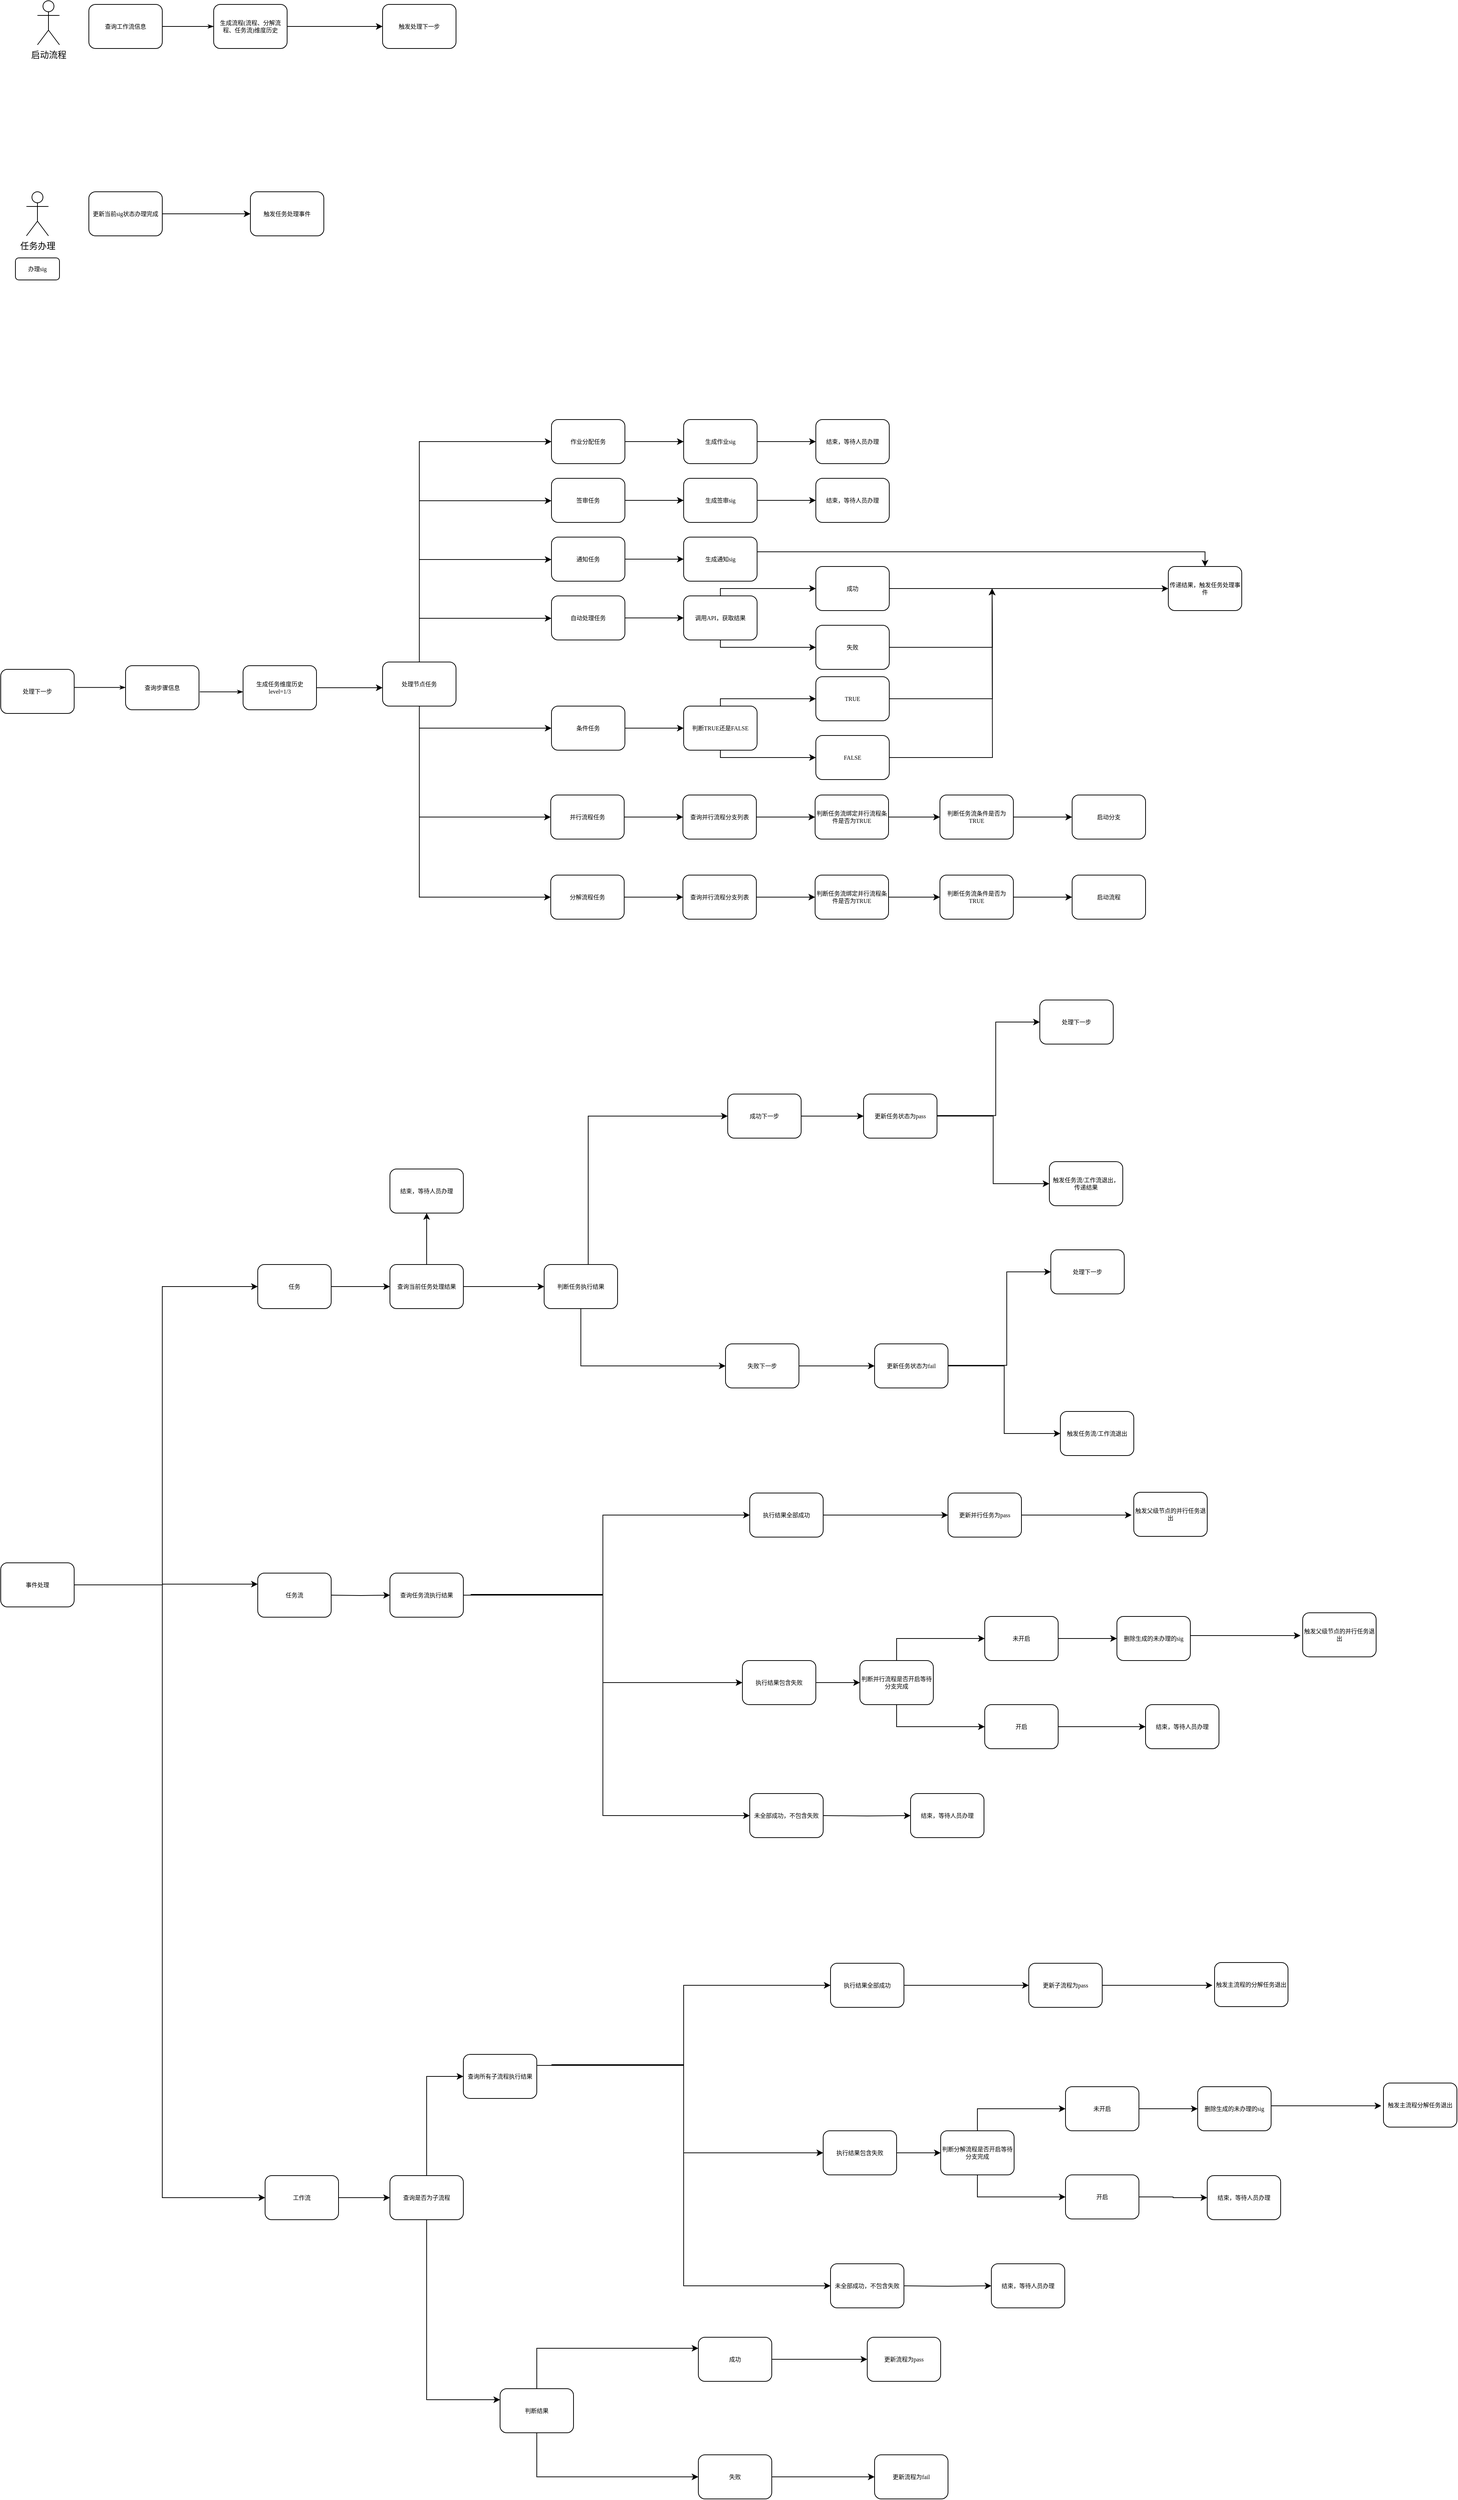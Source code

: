 <mxfile version="21.3.0" type="github">
  <diagram name="Page-1" id="74e2e168-ea6b-b213-b513-2b3c1d86103e">
    <mxGraphModel dx="2049" dy="1080" grid="1" gridSize="10" guides="1" tooltips="1" connect="1" arrows="1" fold="1" page="1" pageScale="1" pageWidth="1100" pageHeight="850" background="none" math="0" shadow="0">
      <root>
        <mxCell id="0" />
        <mxCell id="1" parent="0" />
        <mxCell id="Mo1ELPvoSkXUBXak0MwU-164" value="办理sig" style="rounded=1;whiteSpace=wrap;html=1;shadow=0;labelBackgroundColor=none;strokeWidth=1;fontFamily=Verdana;fontSize=8;align=center;" parent="1" vertex="1">
          <mxGeometry x="260" y="530" width="60" height="30" as="geometry" />
        </mxCell>
        <mxCell id="Mo1ELPvoSkXUBXak0MwU-165" value="任务办理" style="shape=umlActor;verticalLabelPosition=bottom;verticalAlign=top;html=1;outlineConnect=0;" parent="1" vertex="1">
          <mxGeometry x="275" y="440" width="30" height="60" as="geometry" />
        </mxCell>
        <mxCell id="Mo1ELPvoSkXUBXak0MwU-166" value="启动流程" style="shape=umlActor;verticalLabelPosition=bottom;verticalAlign=top;html=1;outlineConnect=0;" parent="1" vertex="1">
          <mxGeometry x="290" y="180" width="30" height="60" as="geometry" />
        </mxCell>
        <mxCell id="Cpj89J8UDJRiFhrv2RQw-424" style="edgeStyle=orthogonalEdgeStyle;rounded=0;orthogonalLoop=1;jettySize=auto;html=1;exitX=1;exitY=0.5;exitDx=0;exitDy=0;entryX=0;entryY=0.5;entryDx=0;entryDy=0;" edge="1" parent="1" source="Mo1ELPvoSkXUBXak0MwU-203" target="Cpj89J8UDJRiFhrv2RQw-423">
          <mxGeometry relative="1" as="geometry" />
        </mxCell>
        <mxCell id="Mo1ELPvoSkXUBXak0MwU-203" value="任务" style="rounded=1;whiteSpace=wrap;html=1;shadow=0;labelBackgroundColor=none;strokeWidth=1;fontFamily=Verdana;fontSize=8;align=center;" parent="1" vertex="1">
          <mxGeometry x="590" y="1900" width="100" height="60" as="geometry" />
        </mxCell>
        <mxCell id="Mo1ELPvoSkXUBXak0MwU-205" value="任务流" style="rounded=1;whiteSpace=wrap;html=1;shadow=0;labelBackgroundColor=none;strokeWidth=1;fontFamily=Verdana;fontSize=8;align=center;" parent="1" vertex="1">
          <mxGeometry x="590" y="2320" width="100" height="60" as="geometry" />
        </mxCell>
        <mxCell id="Mo1ELPvoSkXUBXak0MwU-212" value="查询工作流信息" style="rounded=1;whiteSpace=wrap;html=1;shadow=0;labelBackgroundColor=none;strokeWidth=1;fontFamily=Verdana;fontSize=8;align=center;" parent="1" vertex="1">
          <mxGeometry x="360" y="185" width="100" height="60" as="geometry" />
        </mxCell>
        <mxCell id="Cpj89J8UDJRiFhrv2RQw-533" style="edgeStyle=orthogonalEdgeStyle;rounded=0;orthogonalLoop=1;jettySize=auto;html=1;exitX=1;exitY=0.5;exitDx=0;exitDy=0;entryX=0;entryY=0.5;entryDx=0;entryDy=0;" edge="1" parent="1" source="Mo1ELPvoSkXUBXak0MwU-213" target="Cpj89J8UDJRiFhrv2RQw-532">
          <mxGeometry relative="1" as="geometry" />
        </mxCell>
        <mxCell id="Mo1ELPvoSkXUBXak0MwU-213" value="更新当前sig状态办理完成" style="rounded=1;whiteSpace=wrap;html=1;shadow=0;labelBackgroundColor=none;strokeWidth=1;fontFamily=Verdana;fontSize=8;align=center;" parent="1" vertex="1">
          <mxGeometry x="360" y="440" width="100" height="60" as="geometry" />
        </mxCell>
        <mxCell id="Mo1ELPvoSkXUBXak0MwU-214" style="edgeStyle=orthogonalEdgeStyle;rounded=1;html=1;labelBackgroundColor=none;startArrow=none;startFill=0;startSize=5;endArrow=classicThin;endFill=1;endSize=5;jettySize=auto;orthogonalLoop=1;strokeWidth=1;fontFamily=Verdana;fontSize=8" parent="1" source="Mo1ELPvoSkXUBXak0MwU-212" target="Mo1ELPvoSkXUBXak0MwU-215" edge="1">
          <mxGeometry relative="1" as="geometry" />
        </mxCell>
        <mxCell id="Cpj89J8UDJRiFhrv2RQw-18" style="edgeStyle=orthogonalEdgeStyle;rounded=0;orthogonalLoop=1;jettySize=auto;html=1;exitX=1;exitY=0.5;exitDx=0;exitDy=0;entryX=0;entryY=0.5;entryDx=0;entryDy=0;" edge="1" parent="1" source="Mo1ELPvoSkXUBXak0MwU-215" target="Cpj89J8UDJRiFhrv2RQw-17">
          <mxGeometry relative="1" as="geometry" />
        </mxCell>
        <mxCell id="Mo1ELPvoSkXUBXak0MwU-215" value="生成流程(流程、分解流程、任务流)维度历史&lt;br&gt;" style="rounded=1;whiteSpace=wrap;html=1;shadow=0;labelBackgroundColor=none;strokeWidth=1;fontFamily=Verdana;fontSize=8;align=center;" parent="1" vertex="1">
          <mxGeometry x="530" y="185" width="100" height="60" as="geometry" />
        </mxCell>
        <mxCell id="Cpj89J8UDJRiFhrv2RQw-17" value="触发处理下一步" style="rounded=1;whiteSpace=wrap;html=1;shadow=0;labelBackgroundColor=none;strokeWidth=1;fontFamily=Verdana;fontSize=8;align=center;" vertex="1" parent="1">
          <mxGeometry x="760" y="185" width="100" height="60" as="geometry" />
        </mxCell>
        <mxCell id="Cpj89J8UDJRiFhrv2RQw-252" style="edgeStyle=orthogonalEdgeStyle;rounded=1;html=1;labelBackgroundColor=none;startArrow=none;startFill=0;startSize=5;endArrow=classicThin;endFill=1;endSize=5;jettySize=auto;orthogonalLoop=1;strokeWidth=1;fontFamily=Verdana;fontSize=8" edge="1" parent="1">
          <mxGeometry relative="1" as="geometry">
            <mxPoint x="340" y="1114.66" as="sourcePoint" />
            <mxPoint x="410" y="1114.66" as="targetPoint" />
          </mxGeometry>
        </mxCell>
        <mxCell id="Cpj89J8UDJRiFhrv2RQw-253" value="查询步骤信息" style="rounded=1;whiteSpace=wrap;html=1;shadow=0;labelBackgroundColor=none;strokeWidth=1;fontFamily=Verdana;fontSize=8;align=center;" vertex="1" parent="1">
          <mxGeometry x="410" y="1085" width="100" height="60" as="geometry" />
        </mxCell>
        <mxCell id="Cpj89J8UDJRiFhrv2RQw-254" value="生成任务维度历史&lt;br&gt;level=1/3" style="rounded=1;whiteSpace=wrap;html=1;shadow=0;labelBackgroundColor=none;strokeWidth=1;fontFamily=Verdana;fontSize=8;align=center;" vertex="1" parent="1">
          <mxGeometry x="570" y="1085" width="100" height="60" as="geometry" />
        </mxCell>
        <mxCell id="Cpj89J8UDJRiFhrv2RQw-255" value="" style="edgeStyle=orthogonalEdgeStyle;rounded=0;orthogonalLoop=1;jettySize=auto;html=1;exitX=0.5;exitY=0;exitDx=0;exitDy=0;entryX=0;entryY=0.5;entryDx=0;entryDy=0;" edge="1" parent="1" source="Cpj89J8UDJRiFhrv2RQw-258" target="Cpj89J8UDJRiFhrv2RQw-270">
          <mxGeometry relative="1" as="geometry">
            <mxPoint x="990" y="920" as="targetPoint" />
            <Array as="points">
              <mxPoint x="810" y="780" />
            </Array>
          </mxGeometry>
        </mxCell>
        <mxCell id="Cpj89J8UDJRiFhrv2RQw-256" style="edgeStyle=orthogonalEdgeStyle;rounded=0;orthogonalLoop=1;jettySize=auto;html=1;exitX=0.5;exitY=1;exitDx=0;exitDy=0;entryX=0;entryY=0.5;entryDx=0;entryDy=0;" edge="1" parent="1" source="Cpj89J8UDJRiFhrv2RQw-258" target="Cpj89J8UDJRiFhrv2RQw-321">
          <mxGeometry relative="1" as="geometry" />
        </mxCell>
        <mxCell id="Cpj89J8UDJRiFhrv2RQw-257" style="edgeStyle=orthogonalEdgeStyle;rounded=0;orthogonalLoop=1;jettySize=auto;html=1;exitX=0.5;exitY=1;exitDx=0;exitDy=0;entryX=0;entryY=0.5;entryDx=0;entryDy=0;" edge="1" parent="1" source="Cpj89J8UDJRiFhrv2RQw-258" target="Cpj89J8UDJRiFhrv2RQw-272">
          <mxGeometry relative="1" as="geometry" />
        </mxCell>
        <mxCell id="Cpj89J8UDJRiFhrv2RQw-258" value="处理节点任务" style="rounded=1;whiteSpace=wrap;html=1;shadow=0;labelBackgroundColor=none;strokeWidth=1;fontFamily=Verdana;fontSize=8;align=center;" vertex="1" parent="1">
          <mxGeometry x="760" y="1080" width="100" height="60" as="geometry" />
        </mxCell>
        <mxCell id="Cpj89J8UDJRiFhrv2RQw-259" style="edgeStyle=orthogonalEdgeStyle;rounded=1;html=1;labelBackgroundColor=none;startArrow=none;startFill=0;startSize=5;endArrow=classicThin;endFill=1;endSize=5;jettySize=auto;orthogonalLoop=1;strokeWidth=1;fontFamily=Verdana;fontSize=8;exitX=1.011;exitY=0.593;exitDx=0;exitDy=0;exitPerimeter=0;" edge="1" parent="1" source="Cpj89J8UDJRiFhrv2RQw-253" target="Cpj89J8UDJRiFhrv2RQw-254">
          <mxGeometry relative="1" as="geometry">
            <mxPoint x="350.0" y="1124.66" as="sourcePoint" />
            <mxPoint x="420.0" y="1124.66" as="targetPoint" />
            <Array as="points">
              <mxPoint x="550" y="1120" />
              <mxPoint x="550" y="1120" />
            </Array>
          </mxGeometry>
        </mxCell>
        <mxCell id="Cpj89J8UDJRiFhrv2RQw-260" value="" style="edgeStyle=orthogonalEdgeStyle;rounded=0;orthogonalLoop=1;jettySize=auto;html=1;" edge="1" parent="1" source="Cpj89J8UDJRiFhrv2RQw-254" target="Cpj89J8UDJRiFhrv2RQw-258">
          <mxGeometry relative="1" as="geometry">
            <Array as="points">
              <mxPoint x="710" y="1115" />
              <mxPoint x="710" y="1115" />
            </Array>
          </mxGeometry>
        </mxCell>
        <mxCell id="Cpj89J8UDJRiFhrv2RQw-261" value="" style="edgeStyle=orthogonalEdgeStyle;rounded=0;orthogonalLoop=1;jettySize=auto;html=1;" edge="1" parent="1">
          <mxGeometry relative="1" as="geometry">
            <mxPoint x="810" y="939.5" as="sourcePoint" />
            <mxPoint x="990" y="940.5" as="targetPoint" />
            <Array as="points">
              <mxPoint x="810" y="940.5" />
              <mxPoint x="990" y="940.5" />
            </Array>
          </mxGeometry>
        </mxCell>
        <mxCell id="Cpj89J8UDJRiFhrv2RQw-262" value="" style="edgeStyle=orthogonalEdgeStyle;rounded=0;orthogonalLoop=1;jettySize=auto;html=1;entryX=0;entryY=0.5;entryDx=0;entryDy=0;" edge="1" parent="1" target="Cpj89J8UDJRiFhrv2RQw-274">
          <mxGeometry relative="1" as="geometry">
            <mxPoint x="810" y="1220" as="sourcePoint" />
            <mxPoint x="970" y="1220" as="targetPoint" />
            <Array as="points">
              <mxPoint x="810" y="1170" />
            </Array>
          </mxGeometry>
        </mxCell>
        <mxCell id="Cpj89J8UDJRiFhrv2RQw-263" value="" style="edgeStyle=orthogonalEdgeStyle;rounded=0;orthogonalLoop=1;jettySize=auto;html=1;" edge="1" parent="1" source="Cpj89J8UDJRiFhrv2RQw-264">
          <mxGeometry relative="1" as="geometry">
            <mxPoint x="1170" y="1020" as="targetPoint" />
          </mxGeometry>
        </mxCell>
        <mxCell id="Cpj89J8UDJRiFhrv2RQw-264" value="自动处理任务" style="rounded=1;whiteSpace=wrap;html=1;shadow=0;labelBackgroundColor=none;strokeWidth=1;fontFamily=Verdana;fontSize=8;align=center;" vertex="1" parent="1">
          <mxGeometry x="990" y="990" width="100" height="60" as="geometry" />
        </mxCell>
        <mxCell id="Cpj89J8UDJRiFhrv2RQw-265" value="" style="edgeStyle=orthogonalEdgeStyle;rounded=0;orthogonalLoop=1;jettySize=auto;html=1;" edge="1" parent="1" source="Cpj89J8UDJRiFhrv2RQw-266" target="Cpj89J8UDJRiFhrv2RQw-280">
          <mxGeometry relative="1" as="geometry" />
        </mxCell>
        <mxCell id="Cpj89J8UDJRiFhrv2RQw-266" value="通知任务" style="rounded=1;whiteSpace=wrap;html=1;shadow=0;labelBackgroundColor=none;strokeWidth=1;fontFamily=Verdana;fontSize=8;align=center;" vertex="1" parent="1">
          <mxGeometry x="990" y="910" width="100" height="60" as="geometry" />
        </mxCell>
        <mxCell id="Cpj89J8UDJRiFhrv2RQw-267" value="" style="edgeStyle=orthogonalEdgeStyle;rounded=0;orthogonalLoop=1;jettySize=auto;html=1;" edge="1" parent="1" source="Cpj89J8UDJRiFhrv2RQw-268" target="Cpj89J8UDJRiFhrv2RQw-278">
          <mxGeometry relative="1" as="geometry" />
        </mxCell>
        <mxCell id="Cpj89J8UDJRiFhrv2RQw-268" value="签审任务" style="rounded=1;whiteSpace=wrap;html=1;shadow=0;labelBackgroundColor=none;strokeWidth=1;fontFamily=Verdana;fontSize=8;align=center;" vertex="1" parent="1">
          <mxGeometry x="990" y="830" width="100" height="60" as="geometry" />
        </mxCell>
        <mxCell id="Cpj89J8UDJRiFhrv2RQw-269" value="" style="edgeStyle=orthogonalEdgeStyle;rounded=0;orthogonalLoop=1;jettySize=auto;html=1;" edge="1" parent="1" source="Cpj89J8UDJRiFhrv2RQw-270" target="Cpj89J8UDJRiFhrv2RQw-276">
          <mxGeometry relative="1" as="geometry" />
        </mxCell>
        <mxCell id="Cpj89J8UDJRiFhrv2RQw-270" value="作业分配任务" style="rounded=1;whiteSpace=wrap;html=1;shadow=0;labelBackgroundColor=none;strokeWidth=1;fontFamily=Verdana;fontSize=8;align=center;" vertex="1" parent="1">
          <mxGeometry x="990" y="750" width="100" height="60" as="geometry" />
        </mxCell>
        <mxCell id="Cpj89J8UDJRiFhrv2RQw-271" value="" style="edgeStyle=orthogonalEdgeStyle;rounded=0;orthogonalLoop=1;jettySize=auto;html=1;" edge="1" parent="1" source="Cpj89J8UDJRiFhrv2RQw-272" target="Cpj89J8UDJRiFhrv2RQw-284">
          <mxGeometry relative="1" as="geometry" />
        </mxCell>
        <mxCell id="Cpj89J8UDJRiFhrv2RQw-272" value="并行流程任务" style="rounded=1;whiteSpace=wrap;html=1;shadow=0;labelBackgroundColor=none;strokeWidth=1;fontFamily=Verdana;fontSize=8;align=center;" vertex="1" parent="1">
          <mxGeometry x="989" y="1261" width="100" height="60" as="geometry" />
        </mxCell>
        <mxCell id="Cpj89J8UDJRiFhrv2RQw-273" value="" style="edgeStyle=orthogonalEdgeStyle;rounded=0;orthogonalLoop=1;jettySize=auto;html=1;" edge="1" parent="1" source="Cpj89J8UDJRiFhrv2RQw-274" target="Cpj89J8UDJRiFhrv2RQw-282">
          <mxGeometry relative="1" as="geometry" />
        </mxCell>
        <mxCell id="Cpj89J8UDJRiFhrv2RQw-274" value="条件任务" style="rounded=1;whiteSpace=wrap;html=1;shadow=0;labelBackgroundColor=none;strokeWidth=1;fontFamily=Verdana;fontSize=8;align=center;" vertex="1" parent="1">
          <mxGeometry x="990" y="1140" width="100" height="60" as="geometry" />
        </mxCell>
        <mxCell id="Cpj89J8UDJRiFhrv2RQw-275" value="" style="edgeStyle=orthogonalEdgeStyle;rounded=0;orthogonalLoop=1;jettySize=auto;html=1;" edge="1" parent="1" source="Cpj89J8UDJRiFhrv2RQw-276" target="Cpj89J8UDJRiFhrv2RQw-291">
          <mxGeometry relative="1" as="geometry" />
        </mxCell>
        <mxCell id="Cpj89J8UDJRiFhrv2RQw-276" value="生成作业sig" style="rounded=1;whiteSpace=wrap;html=1;shadow=0;labelBackgroundColor=none;strokeWidth=1;fontFamily=Verdana;fontSize=8;align=center;" vertex="1" parent="1">
          <mxGeometry x="1170" y="750" width="100" height="60" as="geometry" />
        </mxCell>
        <mxCell id="Cpj89J8UDJRiFhrv2RQw-277" value="" style="edgeStyle=orthogonalEdgeStyle;rounded=0;orthogonalLoop=1;jettySize=auto;html=1;" edge="1" parent="1" source="Cpj89J8UDJRiFhrv2RQw-278" target="Cpj89J8UDJRiFhrv2RQw-292">
          <mxGeometry relative="1" as="geometry" />
        </mxCell>
        <mxCell id="Cpj89J8UDJRiFhrv2RQw-278" value="生成签审sig" style="rounded=1;whiteSpace=wrap;html=1;shadow=0;labelBackgroundColor=none;strokeWidth=1;fontFamily=Verdana;fontSize=8;align=center;" vertex="1" parent="1">
          <mxGeometry x="1170" y="830" width="100" height="60" as="geometry" />
        </mxCell>
        <mxCell id="Cpj89J8UDJRiFhrv2RQw-536" style="edgeStyle=orthogonalEdgeStyle;rounded=0;orthogonalLoop=1;jettySize=auto;html=1;exitX=1;exitY=0.5;exitDx=0;exitDy=0;entryX=0.5;entryY=0;entryDx=0;entryDy=0;" edge="1" parent="1" source="Cpj89J8UDJRiFhrv2RQw-280" target="Cpj89J8UDJRiFhrv2RQw-535">
          <mxGeometry relative="1" as="geometry">
            <mxPoint x="1730" y="880" as="targetPoint" />
            <Array as="points">
              <mxPoint x="1270" y="930" />
              <mxPoint x="1880" y="930" />
            </Array>
          </mxGeometry>
        </mxCell>
        <mxCell id="Cpj89J8UDJRiFhrv2RQw-280" value="生成通知sig" style="rounded=1;whiteSpace=wrap;html=1;shadow=0;labelBackgroundColor=none;strokeWidth=1;fontFamily=Verdana;fontSize=8;align=center;" vertex="1" parent="1">
          <mxGeometry x="1170" y="910" width="100" height="60" as="geometry" />
        </mxCell>
        <mxCell id="Cpj89J8UDJRiFhrv2RQw-281" value="" style="edgeStyle=orthogonalEdgeStyle;rounded=0;orthogonalLoop=1;jettySize=auto;html=1;" edge="1" parent="1" source="Cpj89J8UDJRiFhrv2RQw-282" target="Cpj89J8UDJRiFhrv2RQw-298">
          <mxGeometry relative="1" as="geometry">
            <Array as="points">
              <mxPoint x="1220" y="1130" />
            </Array>
          </mxGeometry>
        </mxCell>
        <mxCell id="Cpj89J8UDJRiFhrv2RQw-282" value="判断TRUE还是FALSE" style="rounded=1;whiteSpace=wrap;html=1;shadow=0;labelBackgroundColor=none;strokeWidth=1;fontFamily=Verdana;fontSize=8;align=center;" vertex="1" parent="1">
          <mxGeometry x="1170" y="1140" width="100" height="60" as="geometry" />
        </mxCell>
        <mxCell id="Cpj89J8UDJRiFhrv2RQw-283" value="" style="edgeStyle=orthogonalEdgeStyle;rounded=0;orthogonalLoop=1;jettySize=auto;html=1;" edge="1" parent="1" source="Cpj89J8UDJRiFhrv2RQw-284" target="Cpj89J8UDJRiFhrv2RQw-287">
          <mxGeometry relative="1" as="geometry" />
        </mxCell>
        <mxCell id="Cpj89J8UDJRiFhrv2RQw-284" value="查询并行流程分支列表" style="rounded=1;whiteSpace=wrap;html=1;shadow=0;labelBackgroundColor=none;strokeWidth=1;fontFamily=Verdana;fontSize=8;align=center;" vertex="1" parent="1">
          <mxGeometry x="1169" y="1261" width="100" height="60" as="geometry" />
        </mxCell>
        <mxCell id="Cpj89J8UDJRiFhrv2RQw-285" value="" style="edgeStyle=orthogonalEdgeStyle;rounded=0;orthogonalLoop=1;jettySize=auto;html=1;" edge="1" parent="1">
          <mxGeometry relative="1" as="geometry">
            <mxPoint x="810" y="859.5" as="sourcePoint" />
            <mxPoint x="990" y="860.5" as="targetPoint" />
            <Array as="points">
              <mxPoint x="810" y="860.5" />
            </Array>
          </mxGeometry>
        </mxCell>
        <mxCell id="Cpj89J8UDJRiFhrv2RQw-286" value="" style="edgeStyle=orthogonalEdgeStyle;rounded=0;orthogonalLoop=1;jettySize=auto;html=1;" edge="1" parent="1" source="Cpj89J8UDJRiFhrv2RQw-287" target="Cpj89J8UDJRiFhrv2RQw-289">
          <mxGeometry relative="1" as="geometry" />
        </mxCell>
        <mxCell id="Cpj89J8UDJRiFhrv2RQw-287" value="判断任务流绑定并行流程条件是否为TRUE" style="rounded=1;whiteSpace=wrap;html=1;shadow=0;labelBackgroundColor=none;strokeWidth=1;fontFamily=Verdana;fontSize=8;align=center;" vertex="1" parent="1">
          <mxGeometry x="1349" y="1261" width="100" height="60" as="geometry" />
        </mxCell>
        <mxCell id="Cpj89J8UDJRiFhrv2RQw-288" value="" style="edgeStyle=orthogonalEdgeStyle;rounded=0;orthogonalLoop=1;jettySize=auto;html=1;" edge="1" parent="1" source="Cpj89J8UDJRiFhrv2RQw-289" target="Cpj89J8UDJRiFhrv2RQw-290">
          <mxGeometry relative="1" as="geometry" />
        </mxCell>
        <mxCell id="Cpj89J8UDJRiFhrv2RQw-289" value="判断任务流条件是否为TRUE" style="rounded=1;whiteSpace=wrap;html=1;shadow=0;labelBackgroundColor=none;strokeWidth=1;fontFamily=Verdana;fontSize=8;align=center;" vertex="1" parent="1">
          <mxGeometry x="1519" y="1261" width="100" height="60" as="geometry" />
        </mxCell>
        <mxCell id="Cpj89J8UDJRiFhrv2RQw-290" value="启动分支" style="rounded=1;whiteSpace=wrap;html=1;shadow=0;labelBackgroundColor=none;strokeWidth=1;fontFamily=Verdana;fontSize=8;align=center;" vertex="1" parent="1">
          <mxGeometry x="1699" y="1261" width="100" height="60" as="geometry" />
        </mxCell>
        <mxCell id="Cpj89J8UDJRiFhrv2RQw-291" value="结束，等待人员办理" style="rounded=1;whiteSpace=wrap;html=1;shadow=0;labelBackgroundColor=none;strokeWidth=1;fontFamily=Verdana;fontSize=8;align=center;" vertex="1" parent="1">
          <mxGeometry x="1350" y="750" width="100" height="60" as="geometry" />
        </mxCell>
        <mxCell id="Cpj89J8UDJRiFhrv2RQw-292" value="结束，等待人员办理" style="rounded=1;whiteSpace=wrap;html=1;shadow=0;labelBackgroundColor=none;strokeWidth=1;fontFamily=Verdana;fontSize=8;align=center;" vertex="1" parent="1">
          <mxGeometry x="1350" y="830" width="100" height="60" as="geometry" />
        </mxCell>
        <mxCell id="Cpj89J8UDJRiFhrv2RQw-295" value="调用API，获取结果" style="rounded=1;whiteSpace=wrap;html=1;shadow=0;labelBackgroundColor=none;strokeWidth=1;fontFamily=Verdana;fontSize=8;align=center;" vertex="1" parent="1">
          <mxGeometry x="1170" y="990" width="100" height="60" as="geometry" />
        </mxCell>
        <mxCell id="Cpj89J8UDJRiFhrv2RQw-296" value="" style="edgeStyle=orthogonalEdgeStyle;rounded=0;orthogonalLoop=1;jettySize=auto;html=1;exitX=0.5;exitY=1;exitDx=0;exitDy=0;entryX=0;entryY=0.5;entryDx=0;entryDy=0;" edge="1" parent="1" source="Cpj89J8UDJRiFhrv2RQw-282" target="Cpj89J8UDJRiFhrv2RQw-307">
          <mxGeometry relative="1" as="geometry">
            <Array as="points">
              <mxPoint x="1220" y="1210" />
              <mxPoint x="1350" y="1210" />
            </Array>
          </mxGeometry>
        </mxCell>
        <mxCell id="Cpj89J8UDJRiFhrv2RQw-544" style="edgeStyle=orthogonalEdgeStyle;rounded=0;orthogonalLoop=1;jettySize=auto;html=1;exitX=1;exitY=0.5;exitDx=0;exitDy=0;" edge="1" parent="1" source="Cpj89J8UDJRiFhrv2RQw-298">
          <mxGeometry relative="1" as="geometry">
            <mxPoint x="1590" y="980" as="targetPoint" />
          </mxGeometry>
        </mxCell>
        <mxCell id="Cpj89J8UDJRiFhrv2RQw-298" value="TRUE" style="rounded=1;whiteSpace=wrap;html=1;shadow=0;labelBackgroundColor=none;strokeWidth=1;fontFamily=Verdana;fontSize=8;align=center;" vertex="1" parent="1">
          <mxGeometry x="1350" y="1100" width="100" height="60" as="geometry" />
        </mxCell>
        <mxCell id="Cpj89J8UDJRiFhrv2RQw-305" value="" style="edgeStyle=orthogonalEdgeStyle;rounded=0;orthogonalLoop=1;jettySize=auto;html=1;" edge="1" parent="1">
          <mxGeometry relative="1" as="geometry">
            <mxPoint x="810" y="1019.5" as="sourcePoint" />
            <mxPoint x="990" y="1020.5" as="targetPoint" />
            <Array as="points">
              <mxPoint x="810" y="1020.5" />
              <mxPoint x="990" y="1020.5" />
            </Array>
          </mxGeometry>
        </mxCell>
        <mxCell id="Cpj89J8UDJRiFhrv2RQw-545" style="edgeStyle=orthogonalEdgeStyle;rounded=0;orthogonalLoop=1;jettySize=auto;html=1;exitX=1;exitY=0.5;exitDx=0;exitDy=0;" edge="1" parent="1" source="Cpj89J8UDJRiFhrv2RQw-307">
          <mxGeometry relative="1" as="geometry">
            <mxPoint x="1590" y="980" as="targetPoint" />
          </mxGeometry>
        </mxCell>
        <mxCell id="Cpj89J8UDJRiFhrv2RQw-307" value="FALSE" style="rounded=1;whiteSpace=wrap;html=1;shadow=0;labelBackgroundColor=none;strokeWidth=1;fontFamily=Verdana;fontSize=8;align=center;" vertex="1" parent="1">
          <mxGeometry x="1350" y="1180" width="100" height="60" as="geometry" />
        </mxCell>
        <mxCell id="Cpj89J8UDJRiFhrv2RQw-319" value="处理下一步" style="rounded=1;whiteSpace=wrap;html=1;shadow=0;labelBackgroundColor=none;strokeWidth=1;fontFamily=Verdana;fontSize=8;align=center;" vertex="1" parent="1">
          <mxGeometry x="240" y="1090" width="100" height="60" as="geometry" />
        </mxCell>
        <mxCell id="Cpj89J8UDJRiFhrv2RQw-320" value="" style="edgeStyle=orthogonalEdgeStyle;rounded=0;orthogonalLoop=1;jettySize=auto;html=1;" edge="1" parent="1" source="Cpj89J8UDJRiFhrv2RQw-321" target="Cpj89J8UDJRiFhrv2RQw-323">
          <mxGeometry relative="1" as="geometry" />
        </mxCell>
        <mxCell id="Cpj89J8UDJRiFhrv2RQw-321" value="分解流程任务" style="rounded=1;whiteSpace=wrap;html=1;shadow=0;labelBackgroundColor=none;strokeWidth=1;fontFamily=Verdana;fontSize=8;align=center;" vertex="1" parent="1">
          <mxGeometry x="989" y="1370" width="100" height="60" as="geometry" />
        </mxCell>
        <mxCell id="Cpj89J8UDJRiFhrv2RQw-322" value="" style="edgeStyle=orthogonalEdgeStyle;rounded=0;orthogonalLoop=1;jettySize=auto;html=1;" edge="1" parent="1" source="Cpj89J8UDJRiFhrv2RQw-323" target="Cpj89J8UDJRiFhrv2RQw-325">
          <mxGeometry relative="1" as="geometry" />
        </mxCell>
        <mxCell id="Cpj89J8UDJRiFhrv2RQw-323" value="查询并行流程分支列表" style="rounded=1;whiteSpace=wrap;html=1;shadow=0;labelBackgroundColor=none;strokeWidth=1;fontFamily=Verdana;fontSize=8;align=center;" vertex="1" parent="1">
          <mxGeometry x="1169" y="1370" width="100" height="60" as="geometry" />
        </mxCell>
        <mxCell id="Cpj89J8UDJRiFhrv2RQw-324" value="" style="edgeStyle=orthogonalEdgeStyle;rounded=0;orthogonalLoop=1;jettySize=auto;html=1;" edge="1" parent="1" source="Cpj89J8UDJRiFhrv2RQw-325" target="Cpj89J8UDJRiFhrv2RQw-327">
          <mxGeometry relative="1" as="geometry" />
        </mxCell>
        <mxCell id="Cpj89J8UDJRiFhrv2RQw-325" value="判断任务流绑定并行流程条件是否为TRUE" style="rounded=1;whiteSpace=wrap;html=1;shadow=0;labelBackgroundColor=none;strokeWidth=1;fontFamily=Verdana;fontSize=8;align=center;" vertex="1" parent="1">
          <mxGeometry x="1349" y="1370" width="100" height="60" as="geometry" />
        </mxCell>
        <mxCell id="Cpj89J8UDJRiFhrv2RQw-326" value="" style="edgeStyle=orthogonalEdgeStyle;rounded=0;orthogonalLoop=1;jettySize=auto;html=1;" edge="1" parent="1" source="Cpj89J8UDJRiFhrv2RQw-327" target="Cpj89J8UDJRiFhrv2RQw-328">
          <mxGeometry relative="1" as="geometry" />
        </mxCell>
        <mxCell id="Cpj89J8UDJRiFhrv2RQw-327" value="判断任务流条件是否为TRUE" style="rounded=1;whiteSpace=wrap;html=1;shadow=0;labelBackgroundColor=none;strokeWidth=1;fontFamily=Verdana;fontSize=8;align=center;" vertex="1" parent="1">
          <mxGeometry x="1519" y="1370" width="100" height="60" as="geometry" />
        </mxCell>
        <mxCell id="Cpj89J8UDJRiFhrv2RQw-328" value="启动流程" style="rounded=1;whiteSpace=wrap;html=1;shadow=0;labelBackgroundColor=none;strokeWidth=1;fontFamily=Verdana;fontSize=8;align=center;" vertex="1" parent="1">
          <mxGeometry x="1699" y="1370" width="100" height="60" as="geometry" />
        </mxCell>
        <mxCell id="Cpj89J8UDJRiFhrv2RQw-333" style="edgeStyle=orthogonalEdgeStyle;rounded=0;orthogonalLoop=1;jettySize=auto;html=1;exitX=1;exitY=0.5;exitDx=0;exitDy=0;entryX=0;entryY=0.5;entryDx=0;entryDy=0;" edge="1" parent="1" source="Cpj89J8UDJRiFhrv2RQw-329" target="Mo1ELPvoSkXUBXak0MwU-203">
          <mxGeometry relative="1" as="geometry">
            <Array as="points">
              <mxPoint x="460" y="2336" />
              <mxPoint x="460" y="1930" />
            </Array>
          </mxGeometry>
        </mxCell>
        <mxCell id="Cpj89J8UDJRiFhrv2RQw-334" style="edgeStyle=orthogonalEdgeStyle;rounded=0;orthogonalLoop=1;jettySize=auto;html=1;exitX=1;exitY=0.5;exitDx=0;exitDy=0;entryX=0;entryY=0.25;entryDx=0;entryDy=0;" edge="1" parent="1" source="Cpj89J8UDJRiFhrv2RQw-329" target="Mo1ELPvoSkXUBXak0MwU-205">
          <mxGeometry relative="1" as="geometry">
            <Array as="points">
              <mxPoint x="460" y="2335" />
            </Array>
          </mxGeometry>
        </mxCell>
        <mxCell id="Cpj89J8UDJRiFhrv2RQw-368" style="edgeStyle=orthogonalEdgeStyle;rounded=0;orthogonalLoop=1;jettySize=auto;html=1;exitX=1;exitY=0.5;exitDx=0;exitDy=0;entryX=0;entryY=0.5;entryDx=0;entryDy=0;" edge="1" parent="1" source="Cpj89J8UDJRiFhrv2RQw-329" target="Cpj89J8UDJRiFhrv2RQw-351">
          <mxGeometry relative="1" as="geometry">
            <Array as="points">
              <mxPoint x="460" y="2336" />
              <mxPoint x="460" y="3170" />
            </Array>
          </mxGeometry>
        </mxCell>
        <mxCell id="Cpj89J8UDJRiFhrv2RQw-329" value="事件处理" style="rounded=1;whiteSpace=wrap;html=1;shadow=0;labelBackgroundColor=none;strokeWidth=1;fontFamily=Verdana;fontSize=8;align=center;" vertex="1" parent="1">
          <mxGeometry x="240" y="2306" width="100" height="60" as="geometry" />
        </mxCell>
        <mxCell id="Cpj89J8UDJRiFhrv2RQw-335" style="edgeStyle=orthogonalEdgeStyle;rounded=0;orthogonalLoop=1;jettySize=auto;html=1;exitX=1;exitY=0.5;exitDx=0;exitDy=0;entryX=0;entryY=0.5;entryDx=0;entryDy=0;" edge="1" parent="1" source="Cpj89J8UDJRiFhrv2RQw-336" target="Cpj89J8UDJRiFhrv2RQw-350">
          <mxGeometry relative="1" as="geometry" />
        </mxCell>
        <mxCell id="Cpj89J8UDJRiFhrv2RQw-336" value="执行结果全部成功" style="rounded=1;whiteSpace=wrap;html=1;shadow=0;labelBackgroundColor=none;strokeWidth=1;fontFamily=Verdana;fontSize=8;align=center;" vertex="1" parent="1">
          <mxGeometry x="1260" y="2211" width="100" height="60" as="geometry" />
        </mxCell>
        <mxCell id="Cpj89J8UDJRiFhrv2RQw-337" value="" style="edgeStyle=orthogonalEdgeStyle;rounded=0;orthogonalLoop=1;jettySize=auto;html=1;" edge="1" parent="1" source="Cpj89J8UDJRiFhrv2RQw-338" target="Cpj89J8UDJRiFhrv2RQw-341">
          <mxGeometry relative="1" as="geometry" />
        </mxCell>
        <mxCell id="Cpj89J8UDJRiFhrv2RQw-338" value="执行结果包含失败" style="rounded=1;whiteSpace=wrap;html=1;shadow=0;labelBackgroundColor=none;strokeWidth=1;fontFamily=Verdana;fontSize=8;align=center;" vertex="1" parent="1">
          <mxGeometry x="1250" y="2439" width="100" height="60" as="geometry" />
        </mxCell>
        <mxCell id="Cpj89J8UDJRiFhrv2RQw-339" value="" style="edgeStyle=orthogonalEdgeStyle;rounded=0;orthogonalLoop=1;jettySize=auto;html=1;" edge="1" parent="1" source="Cpj89J8UDJRiFhrv2RQw-341" target="Cpj89J8UDJRiFhrv2RQw-345">
          <mxGeometry relative="1" as="geometry">
            <Array as="points">
              <mxPoint x="1460" y="2529" />
            </Array>
          </mxGeometry>
        </mxCell>
        <mxCell id="Cpj89J8UDJRiFhrv2RQw-340" value="" style="edgeStyle=orthogonalEdgeStyle;rounded=0;orthogonalLoop=1;jettySize=auto;html=1;entryX=0;entryY=0.5;entryDx=0;entryDy=0;" edge="1" parent="1" source="Cpj89J8UDJRiFhrv2RQw-341" target="Cpj89J8UDJRiFhrv2RQw-343">
          <mxGeometry relative="1" as="geometry">
            <mxPoint x="1550" y="2409" as="targetPoint" />
            <Array as="points">
              <mxPoint x="1460" y="2409" />
              <mxPoint x="1580" y="2409" />
            </Array>
          </mxGeometry>
        </mxCell>
        <mxCell id="Cpj89J8UDJRiFhrv2RQw-341" value="判断并行流程是否开启等待分支完成" style="rounded=1;whiteSpace=wrap;html=1;shadow=0;labelBackgroundColor=none;strokeWidth=1;fontFamily=Verdana;fontSize=8;align=center;direction=west;" vertex="1" parent="1">
          <mxGeometry x="1410" y="2439" width="100" height="60" as="geometry" />
        </mxCell>
        <mxCell id="Cpj89J8UDJRiFhrv2RQw-342" value="" style="edgeStyle=orthogonalEdgeStyle;rounded=0;orthogonalLoop=1;jettySize=auto;html=1;" edge="1" parent="1" source="Cpj89J8UDJRiFhrv2RQw-343" target="Cpj89J8UDJRiFhrv2RQw-349">
          <mxGeometry relative="1" as="geometry" />
        </mxCell>
        <mxCell id="Cpj89J8UDJRiFhrv2RQw-343" value="未开启" style="rounded=1;whiteSpace=wrap;html=1;shadow=0;labelBackgroundColor=none;strokeWidth=1;fontFamily=Verdana;fontSize=8;align=center;" vertex="1" parent="1">
          <mxGeometry x="1580" y="2379" width="100" height="60" as="geometry" />
        </mxCell>
        <mxCell id="Cpj89J8UDJRiFhrv2RQw-436" style="edgeStyle=orthogonalEdgeStyle;rounded=0;orthogonalLoop=1;jettySize=auto;html=1;exitX=1;exitY=0.5;exitDx=0;exitDy=0;entryX=0;entryY=0.5;entryDx=0;entryDy=0;" edge="1" parent="1" source="Cpj89J8UDJRiFhrv2RQw-345" target="Cpj89J8UDJRiFhrv2RQw-346">
          <mxGeometry relative="1" as="geometry" />
        </mxCell>
        <mxCell id="Cpj89J8UDJRiFhrv2RQw-345" value="开启" style="rounded=1;whiteSpace=wrap;html=1;shadow=0;labelBackgroundColor=none;strokeWidth=1;fontFamily=Verdana;fontSize=8;align=center;" vertex="1" parent="1">
          <mxGeometry x="1580" y="2499" width="100" height="60" as="geometry" />
        </mxCell>
        <mxCell id="Cpj89J8UDJRiFhrv2RQw-346" value="结束，等待人员办理" style="rounded=1;whiteSpace=wrap;html=1;shadow=0;labelBackgroundColor=none;strokeWidth=1;fontFamily=Verdana;fontSize=8;align=center;" vertex="1" parent="1">
          <mxGeometry x="1799" y="2499" width="100" height="60" as="geometry" />
        </mxCell>
        <mxCell id="Cpj89J8UDJRiFhrv2RQw-347" value="" style="edgeStyle=orthogonalEdgeStyle;rounded=0;orthogonalLoop=1;jettySize=auto;html=1;entryX=0;entryY=0.5;entryDx=0;entryDy=0;" edge="1" parent="1" target="Cpj89J8UDJRiFhrv2RQw-336">
          <mxGeometry relative="1" as="geometry">
            <mxPoint x="990" y="2350" as="sourcePoint" />
            <mxPoint x="1060" y="2349" as="targetPoint" />
            <Array as="points">
              <mxPoint x="1060" y="2350" />
              <mxPoint x="1060" y="2241" />
            </Array>
          </mxGeometry>
        </mxCell>
        <mxCell id="Cpj89J8UDJRiFhrv2RQw-348" style="edgeStyle=orthogonalEdgeStyle;rounded=0;orthogonalLoop=1;jettySize=auto;html=1;entryX=0;entryY=0.5;entryDx=0;entryDy=0;" edge="1" parent="1" target="Cpj89J8UDJRiFhrv2RQw-338">
          <mxGeometry relative="1" as="geometry">
            <mxPoint x="880" y="2349" as="sourcePoint" />
            <Array as="points">
              <mxPoint x="1060" y="2349" />
              <mxPoint x="1060" y="2469" />
            </Array>
          </mxGeometry>
        </mxCell>
        <mxCell id="Cpj89J8UDJRiFhrv2RQw-349" value="删除生成的未办理的sig" style="rounded=1;whiteSpace=wrap;html=1;shadow=0;labelBackgroundColor=none;strokeWidth=1;fontFamily=Verdana;fontSize=8;align=center;" vertex="1" parent="1">
          <mxGeometry x="1760" y="2379" width="100" height="60" as="geometry" />
        </mxCell>
        <mxCell id="Cpj89J8UDJRiFhrv2RQw-397" style="edgeStyle=orthogonalEdgeStyle;rounded=0;orthogonalLoop=1;jettySize=auto;html=1;exitX=1;exitY=0.5;exitDx=0;exitDy=0;" edge="1" parent="1" source="Cpj89J8UDJRiFhrv2RQw-350">
          <mxGeometry relative="1" as="geometry">
            <mxPoint x="1780" y="2241" as="targetPoint" />
          </mxGeometry>
        </mxCell>
        <mxCell id="Cpj89J8UDJRiFhrv2RQw-350" value="更新并行任务为pass" style="rounded=1;whiteSpace=wrap;html=1;shadow=0;labelBackgroundColor=none;strokeWidth=1;fontFamily=Verdana;fontSize=8;align=center;" vertex="1" parent="1">
          <mxGeometry x="1530" y="2211" width="100" height="60" as="geometry" />
        </mxCell>
        <mxCell id="Cpj89J8UDJRiFhrv2RQw-440" style="edgeStyle=orthogonalEdgeStyle;rounded=0;orthogonalLoop=1;jettySize=auto;html=1;exitX=1;exitY=0.5;exitDx=0;exitDy=0;" edge="1" parent="1" source="Cpj89J8UDJRiFhrv2RQw-351" target="Cpj89J8UDJRiFhrv2RQw-439">
          <mxGeometry relative="1" as="geometry" />
        </mxCell>
        <mxCell id="Cpj89J8UDJRiFhrv2RQw-351" value="工作流" style="rounded=1;whiteSpace=wrap;html=1;shadow=0;labelBackgroundColor=none;strokeWidth=1;fontFamily=Verdana;fontSize=8;align=center;" vertex="1" parent="1">
          <mxGeometry x="600" y="3140" width="100" height="60" as="geometry" />
        </mxCell>
        <mxCell id="Cpj89J8UDJRiFhrv2RQw-369" value="判断任务执行结果" style="rounded=1;whiteSpace=wrap;html=1;shadow=0;labelBackgroundColor=none;strokeWidth=1;fontFamily=Verdana;fontSize=8;align=center;" vertex="1" parent="1">
          <mxGeometry x="980" y="1900" width="100" height="60" as="geometry" />
        </mxCell>
        <mxCell id="Cpj89J8UDJRiFhrv2RQw-370" style="edgeStyle=orthogonalEdgeStyle;rounded=0;orthogonalLoop=1;jettySize=auto;html=1;exitX=1;exitY=0.5;exitDx=0;exitDy=0;entryX=0;entryY=0.5;entryDx=0;entryDy=0;" edge="1" parent="1" source="Cpj89J8UDJRiFhrv2RQw-372" target="Cpj89J8UDJRiFhrv2RQw-382">
          <mxGeometry relative="1" as="geometry">
            <mxPoint x="1420" y="1698" as="targetPoint" />
          </mxGeometry>
        </mxCell>
        <mxCell id="Cpj89J8UDJRiFhrv2RQw-372" value="成功下一步" style="rounded=1;whiteSpace=wrap;html=1;shadow=0;labelBackgroundColor=none;strokeWidth=1;fontFamily=Verdana;fontSize=8;align=center;" vertex="1" parent="1">
          <mxGeometry x="1230" y="1668" width="100" height="60" as="geometry" />
        </mxCell>
        <mxCell id="Cpj89J8UDJRiFhrv2RQw-375" value="失败下一步" style="rounded=1;whiteSpace=wrap;html=1;shadow=0;labelBackgroundColor=none;strokeWidth=1;fontFamily=Verdana;fontSize=8;align=center;" vertex="1" parent="1">
          <mxGeometry x="1227" y="2008" width="100" height="60" as="geometry" />
        </mxCell>
        <mxCell id="Cpj89J8UDJRiFhrv2RQw-377" value="" style="edgeStyle=orthogonalEdgeStyle;rounded=0;orthogonalLoop=1;jettySize=auto;html=1;" edge="1" parent="1" source="Cpj89J8UDJRiFhrv2RQw-369" target="Cpj89J8UDJRiFhrv2RQw-372">
          <mxGeometry relative="1" as="geometry">
            <Array as="points">
              <mxPoint x="1040" y="1698" />
            </Array>
          </mxGeometry>
        </mxCell>
        <mxCell id="Cpj89J8UDJRiFhrv2RQw-378" value="" style="edgeStyle=orthogonalEdgeStyle;rounded=0;orthogonalLoop=1;jettySize=auto;html=1;" edge="1" parent="1" source="Cpj89J8UDJRiFhrv2RQw-369" target="Cpj89J8UDJRiFhrv2RQw-375">
          <mxGeometry relative="1" as="geometry">
            <Array as="points">
              <mxPoint x="1030" y="2038" />
            </Array>
          </mxGeometry>
        </mxCell>
        <mxCell id="Cpj89J8UDJRiFhrv2RQw-384" style="edgeStyle=orthogonalEdgeStyle;rounded=0;orthogonalLoop=1;jettySize=auto;html=1;exitX=1;exitY=0.5;exitDx=0;exitDy=0;entryX=0;entryY=0.5;entryDx=0;entryDy=0;" edge="1" parent="1" target="Cpj89J8UDJRiFhrv2RQw-387">
          <mxGeometry relative="1" as="geometry">
            <mxPoint x="1645" y="1570" as="targetPoint" />
            <mxPoint x="1515" y="1697.29" as="sourcePoint" />
            <Array as="points">
              <mxPoint x="1595" y="1697" />
              <mxPoint x="1595" y="1570" />
            </Array>
          </mxGeometry>
        </mxCell>
        <mxCell id="Cpj89J8UDJRiFhrv2RQw-390" style="edgeStyle=orthogonalEdgeStyle;rounded=0;orthogonalLoop=1;jettySize=auto;html=1;exitX=1;exitY=0.5;exitDx=0;exitDy=0;entryX=0;entryY=0.5;entryDx=0;entryDy=0;" edge="1" parent="1" source="Cpj89J8UDJRiFhrv2RQw-382" target="Cpj89J8UDJRiFhrv2RQw-388">
          <mxGeometry relative="1" as="geometry" />
        </mxCell>
        <mxCell id="Cpj89J8UDJRiFhrv2RQw-382" value="更新任务状态为pass" style="rounded=1;whiteSpace=wrap;html=1;shadow=0;labelBackgroundColor=none;strokeWidth=1;fontFamily=Verdana;fontSize=8;align=center;" vertex="1" parent="1">
          <mxGeometry x="1415" y="1668" width="100" height="60" as="geometry" />
        </mxCell>
        <mxCell id="Cpj89J8UDJRiFhrv2RQw-387" value="处理下一步" style="rounded=1;whiteSpace=wrap;html=1;shadow=0;labelBackgroundColor=none;strokeWidth=1;fontFamily=Verdana;fontSize=8;align=center;" vertex="1" parent="1">
          <mxGeometry x="1655" y="1540" width="100" height="60" as="geometry" />
        </mxCell>
        <mxCell id="Cpj89J8UDJRiFhrv2RQw-388" value="触发任务流/工作流退出，传递结果" style="rounded=1;whiteSpace=wrap;html=1;shadow=0;labelBackgroundColor=none;strokeWidth=1;fontFamily=Verdana;fontSize=8;align=center;" vertex="1" parent="1">
          <mxGeometry x="1668" y="1760" width="100" height="60" as="geometry" />
        </mxCell>
        <mxCell id="Cpj89J8UDJRiFhrv2RQw-391" style="edgeStyle=orthogonalEdgeStyle;rounded=0;orthogonalLoop=1;jettySize=auto;html=1;exitX=1;exitY=0.5;exitDx=0;exitDy=0;entryX=0;entryY=0.5;entryDx=0;entryDy=0;" edge="1" parent="1" target="Cpj89J8UDJRiFhrv2RQw-394" source="Cpj89J8UDJRiFhrv2RQw-375">
          <mxGeometry relative="1" as="geometry">
            <mxPoint x="1382" y="2038" as="targetPoint" />
            <mxPoint x="1292" y="2038" as="sourcePoint" />
          </mxGeometry>
        </mxCell>
        <mxCell id="Cpj89J8UDJRiFhrv2RQw-392" style="edgeStyle=orthogonalEdgeStyle;rounded=0;orthogonalLoop=1;jettySize=auto;html=1;exitX=1;exitY=0.5;exitDx=0;exitDy=0;entryX=0;entryY=0.5;entryDx=0;entryDy=0;" edge="1" parent="1" target="Cpj89J8UDJRiFhrv2RQw-395">
          <mxGeometry relative="1" as="geometry">
            <mxPoint x="1660" y="1910" as="targetPoint" />
            <mxPoint x="1530" y="2037.29" as="sourcePoint" />
            <Array as="points">
              <mxPoint x="1610" y="2037" />
              <mxPoint x="1610" y="1910" />
            </Array>
          </mxGeometry>
        </mxCell>
        <mxCell id="Cpj89J8UDJRiFhrv2RQw-393" style="edgeStyle=orthogonalEdgeStyle;rounded=0;orthogonalLoop=1;jettySize=auto;html=1;exitX=1;exitY=0.5;exitDx=0;exitDy=0;entryX=0;entryY=0.5;entryDx=0;entryDy=0;" edge="1" parent="1" source="Cpj89J8UDJRiFhrv2RQw-394" target="Cpj89J8UDJRiFhrv2RQw-396">
          <mxGeometry relative="1" as="geometry" />
        </mxCell>
        <mxCell id="Cpj89J8UDJRiFhrv2RQw-394" value="更新任务状态为fail" style="rounded=1;whiteSpace=wrap;html=1;shadow=0;labelBackgroundColor=none;strokeWidth=1;fontFamily=Verdana;fontSize=8;align=center;" vertex="1" parent="1">
          <mxGeometry x="1430" y="2008" width="100" height="60" as="geometry" />
        </mxCell>
        <mxCell id="Cpj89J8UDJRiFhrv2RQw-395" value="处理下一步" style="rounded=1;whiteSpace=wrap;html=1;shadow=0;labelBackgroundColor=none;strokeWidth=1;fontFamily=Verdana;fontSize=8;align=center;" vertex="1" parent="1">
          <mxGeometry x="1670" y="1880" width="100" height="60" as="geometry" />
        </mxCell>
        <mxCell id="Cpj89J8UDJRiFhrv2RQw-396" value="触发任务流/工作流退出" style="rounded=1;whiteSpace=wrap;html=1;shadow=0;labelBackgroundColor=none;strokeWidth=1;fontFamily=Verdana;fontSize=8;align=center;" vertex="1" parent="1">
          <mxGeometry x="1683" y="2100" width="100" height="60" as="geometry" />
        </mxCell>
        <mxCell id="Cpj89J8UDJRiFhrv2RQw-398" value="触发父级节点的并行任务退出" style="rounded=1;whiteSpace=wrap;html=1;shadow=0;labelBackgroundColor=none;strokeWidth=1;fontFamily=Verdana;fontSize=8;align=center;" vertex="1" parent="1">
          <mxGeometry x="1783" y="2210" width="100" height="60" as="geometry" />
        </mxCell>
        <mxCell id="Cpj89J8UDJRiFhrv2RQw-400" style="edgeStyle=orthogonalEdgeStyle;rounded=0;orthogonalLoop=1;jettySize=auto;html=1;exitX=1;exitY=0.5;exitDx=0;exitDy=0;" edge="1" parent="1">
          <mxGeometry relative="1" as="geometry">
            <mxPoint x="2010" y="2405" as="targetPoint" />
            <mxPoint x="1860" y="2405" as="sourcePoint" />
          </mxGeometry>
        </mxCell>
        <mxCell id="Cpj89J8UDJRiFhrv2RQw-401" value="触发父级节点的并行任务退出" style="rounded=1;whiteSpace=wrap;html=1;shadow=0;labelBackgroundColor=none;strokeWidth=1;fontFamily=Verdana;fontSize=8;align=center;" vertex="1" parent="1">
          <mxGeometry x="2013" y="2374" width="100" height="60" as="geometry" />
        </mxCell>
        <mxCell id="Cpj89J8UDJRiFhrv2RQw-425" style="edgeStyle=orthogonalEdgeStyle;rounded=0;orthogonalLoop=1;jettySize=auto;html=1;exitX=1;exitY=0.5;exitDx=0;exitDy=0;" edge="1" parent="1" source="Cpj89J8UDJRiFhrv2RQw-423" target="Cpj89J8UDJRiFhrv2RQw-369">
          <mxGeometry relative="1" as="geometry" />
        </mxCell>
        <mxCell id="Cpj89J8UDJRiFhrv2RQw-427" style="edgeStyle=orthogonalEdgeStyle;rounded=0;orthogonalLoop=1;jettySize=auto;html=1;exitX=0.5;exitY=0;exitDx=0;exitDy=0;" edge="1" parent="1" source="Cpj89J8UDJRiFhrv2RQw-423" target="Cpj89J8UDJRiFhrv2RQw-426">
          <mxGeometry relative="1" as="geometry" />
        </mxCell>
        <mxCell id="Cpj89J8UDJRiFhrv2RQw-423" value="查询当前任务处理结果" style="rounded=1;whiteSpace=wrap;html=1;shadow=0;labelBackgroundColor=none;strokeWidth=1;fontFamily=Verdana;fontSize=8;align=center;" vertex="1" parent="1">
          <mxGeometry x="770" y="1900" width="100" height="60" as="geometry" />
        </mxCell>
        <mxCell id="Cpj89J8UDJRiFhrv2RQw-426" value="结束，等待人员办理" style="rounded=1;whiteSpace=wrap;html=1;shadow=0;labelBackgroundColor=none;strokeWidth=1;fontFamily=Verdana;fontSize=8;align=center;" vertex="1" parent="1">
          <mxGeometry x="770" y="1770" width="100" height="60" as="geometry" />
        </mxCell>
        <mxCell id="Cpj89J8UDJRiFhrv2RQw-428" style="edgeStyle=orthogonalEdgeStyle;rounded=0;orthogonalLoop=1;jettySize=auto;html=1;exitX=1;exitY=0.5;exitDx=0;exitDy=0;entryX=0;entryY=0.5;entryDx=0;entryDy=0;" edge="1" parent="1" target="Cpj89J8UDJRiFhrv2RQw-431">
          <mxGeometry relative="1" as="geometry">
            <mxPoint x="690" y="2350" as="sourcePoint" />
          </mxGeometry>
        </mxCell>
        <mxCell id="Cpj89J8UDJRiFhrv2RQw-435" style="edgeStyle=orthogonalEdgeStyle;rounded=0;orthogonalLoop=1;jettySize=auto;html=1;exitX=1;exitY=0.5;exitDx=0;exitDy=0;entryX=0;entryY=0.5;entryDx=0;entryDy=0;" edge="1" parent="1" source="Cpj89J8UDJRiFhrv2RQw-431" target="Cpj89J8UDJRiFhrv2RQw-434">
          <mxGeometry relative="1" as="geometry">
            <Array as="points">
              <mxPoint x="1060" y="2350" />
              <mxPoint x="1060" y="2650" />
            </Array>
          </mxGeometry>
        </mxCell>
        <mxCell id="Cpj89J8UDJRiFhrv2RQw-431" value="查询任务流执行结果" style="rounded=1;whiteSpace=wrap;html=1;shadow=0;labelBackgroundColor=none;strokeWidth=1;fontFamily=Verdana;fontSize=8;align=center;" vertex="1" parent="1">
          <mxGeometry x="770" y="2320" width="100" height="60" as="geometry" />
        </mxCell>
        <mxCell id="Cpj89J8UDJRiFhrv2RQw-434" value="未全部成功，不包含失败" style="rounded=1;whiteSpace=wrap;html=1;shadow=0;labelBackgroundColor=none;strokeWidth=1;fontFamily=Verdana;fontSize=8;align=center;" vertex="1" parent="1">
          <mxGeometry x="1260" y="2620" width="100" height="60" as="geometry" />
        </mxCell>
        <mxCell id="Cpj89J8UDJRiFhrv2RQw-437" style="edgeStyle=orthogonalEdgeStyle;rounded=0;orthogonalLoop=1;jettySize=auto;html=1;exitX=1;exitY=0.5;exitDx=0;exitDy=0;entryX=0;entryY=0.5;entryDx=0;entryDy=0;" edge="1" parent="1" target="Cpj89J8UDJRiFhrv2RQw-438">
          <mxGeometry relative="1" as="geometry">
            <mxPoint x="1360" y="2650" as="sourcePoint" />
          </mxGeometry>
        </mxCell>
        <mxCell id="Cpj89J8UDJRiFhrv2RQw-438" value="结束，等待人员办理" style="rounded=1;whiteSpace=wrap;html=1;shadow=0;labelBackgroundColor=none;strokeWidth=1;fontFamily=Verdana;fontSize=8;align=center;" vertex="1" parent="1">
          <mxGeometry x="1479" y="2620" width="100" height="60" as="geometry" />
        </mxCell>
        <mxCell id="Cpj89J8UDJRiFhrv2RQw-445" style="edgeStyle=orthogonalEdgeStyle;rounded=0;orthogonalLoop=1;jettySize=auto;html=1;exitX=0.5;exitY=0;exitDx=0;exitDy=0;entryX=0;entryY=0.5;entryDx=0;entryDy=0;" edge="1" parent="1" source="Cpj89J8UDJRiFhrv2RQw-439" target="Cpj89J8UDJRiFhrv2RQw-442">
          <mxGeometry relative="1" as="geometry" />
        </mxCell>
        <mxCell id="Cpj89J8UDJRiFhrv2RQw-472" style="edgeStyle=orthogonalEdgeStyle;rounded=0;orthogonalLoop=1;jettySize=auto;html=1;exitX=0.5;exitY=1;exitDx=0;exitDy=0;entryX=0;entryY=0.25;entryDx=0;entryDy=0;" edge="1" parent="1" source="Cpj89J8UDJRiFhrv2RQw-439" target="Cpj89J8UDJRiFhrv2RQw-473">
          <mxGeometry relative="1" as="geometry">
            <mxPoint x="820" y="3310" as="targetPoint" />
            <Array as="points">
              <mxPoint x="820" y="3445" />
            </Array>
          </mxGeometry>
        </mxCell>
        <mxCell id="Cpj89J8UDJRiFhrv2RQw-439" value="查询是否为子流程" style="rounded=1;whiteSpace=wrap;html=1;shadow=0;labelBackgroundColor=none;strokeWidth=1;fontFamily=Verdana;fontSize=8;align=center;" vertex="1" parent="1">
          <mxGeometry x="770" y="3140" width="100" height="60" as="geometry" />
        </mxCell>
        <mxCell id="Cpj89J8UDJRiFhrv2RQw-442" value="查询所有子流程执行结果" style="rounded=1;whiteSpace=wrap;html=1;shadow=0;labelBackgroundColor=none;strokeWidth=1;fontFamily=Verdana;fontSize=8;align=center;" vertex="1" parent="1">
          <mxGeometry x="870" y="2975" width="100" height="60" as="geometry" />
        </mxCell>
        <mxCell id="Cpj89J8UDJRiFhrv2RQw-446" style="edgeStyle=orthogonalEdgeStyle;rounded=0;orthogonalLoop=1;jettySize=auto;html=1;exitX=1;exitY=0.5;exitDx=0;exitDy=0;entryX=0;entryY=0.5;entryDx=0;entryDy=0;" edge="1" parent="1" source="Cpj89J8UDJRiFhrv2RQw-447" target="Cpj89J8UDJRiFhrv2RQw-462">
          <mxGeometry relative="1" as="geometry" />
        </mxCell>
        <mxCell id="Cpj89J8UDJRiFhrv2RQw-447" value="执行结果全部成功" style="rounded=1;whiteSpace=wrap;html=1;shadow=0;labelBackgroundColor=none;strokeWidth=1;fontFamily=Verdana;fontSize=8;align=center;" vertex="1" parent="1">
          <mxGeometry x="1370" y="2851" width="100" height="60" as="geometry" />
        </mxCell>
        <mxCell id="Cpj89J8UDJRiFhrv2RQw-448" value="" style="edgeStyle=orthogonalEdgeStyle;rounded=0;orthogonalLoop=1;jettySize=auto;html=1;" edge="1" parent="1" source="Cpj89J8UDJRiFhrv2RQw-449" target="Cpj89J8UDJRiFhrv2RQw-452">
          <mxGeometry relative="1" as="geometry" />
        </mxCell>
        <mxCell id="Cpj89J8UDJRiFhrv2RQw-449" value="执行结果包含失败" style="rounded=1;whiteSpace=wrap;html=1;shadow=0;labelBackgroundColor=none;strokeWidth=1;fontFamily=Verdana;fontSize=8;align=center;" vertex="1" parent="1">
          <mxGeometry x="1360" y="3079" width="100" height="60" as="geometry" />
        </mxCell>
        <mxCell id="Cpj89J8UDJRiFhrv2RQw-450" value="" style="edgeStyle=orthogonalEdgeStyle;rounded=0;orthogonalLoop=1;jettySize=auto;html=1;" edge="1" parent="1" source="Cpj89J8UDJRiFhrv2RQw-452" target="Cpj89J8UDJRiFhrv2RQw-456">
          <mxGeometry relative="1" as="geometry">
            <Array as="points">
              <mxPoint x="1570" y="3169" />
            </Array>
          </mxGeometry>
        </mxCell>
        <mxCell id="Cpj89J8UDJRiFhrv2RQw-451" value="" style="edgeStyle=orthogonalEdgeStyle;rounded=0;orthogonalLoop=1;jettySize=auto;html=1;entryX=0;entryY=0.5;entryDx=0;entryDy=0;" edge="1" parent="1" source="Cpj89J8UDJRiFhrv2RQw-452" target="Cpj89J8UDJRiFhrv2RQw-454">
          <mxGeometry relative="1" as="geometry">
            <mxPoint x="1660" y="3049" as="targetPoint" />
            <Array as="points">
              <mxPoint x="1570" y="3049" />
              <mxPoint x="1690" y="3049" />
            </Array>
          </mxGeometry>
        </mxCell>
        <mxCell id="Cpj89J8UDJRiFhrv2RQw-452" value="判断分解流程是否开启等待分支完成" style="rounded=1;whiteSpace=wrap;html=1;shadow=0;labelBackgroundColor=none;strokeWidth=1;fontFamily=Verdana;fontSize=8;align=center;direction=west;" vertex="1" parent="1">
          <mxGeometry x="1520" y="3079" width="100" height="60" as="geometry" />
        </mxCell>
        <mxCell id="Cpj89J8UDJRiFhrv2RQw-453" value="" style="edgeStyle=orthogonalEdgeStyle;rounded=0;orthogonalLoop=1;jettySize=auto;html=1;" edge="1" parent="1" source="Cpj89J8UDJRiFhrv2RQw-454" target="Cpj89J8UDJRiFhrv2RQw-460">
          <mxGeometry relative="1" as="geometry" />
        </mxCell>
        <mxCell id="Cpj89J8UDJRiFhrv2RQw-454" value="未开启" style="rounded=1;whiteSpace=wrap;html=1;shadow=0;labelBackgroundColor=none;strokeWidth=1;fontFamily=Verdana;fontSize=8;align=center;" vertex="1" parent="1">
          <mxGeometry x="1690" y="3019" width="100" height="60" as="geometry" />
        </mxCell>
        <mxCell id="Cpj89J8UDJRiFhrv2RQw-455" style="edgeStyle=orthogonalEdgeStyle;rounded=0;orthogonalLoop=1;jettySize=auto;html=1;exitX=1;exitY=0.5;exitDx=0;exitDy=0;entryX=0;entryY=0.5;entryDx=0;entryDy=0;" edge="1" parent="1" source="Cpj89J8UDJRiFhrv2RQw-456" target="Cpj89J8UDJRiFhrv2RQw-457">
          <mxGeometry relative="1" as="geometry" />
        </mxCell>
        <mxCell id="Cpj89J8UDJRiFhrv2RQw-456" value="开启" style="rounded=1;whiteSpace=wrap;html=1;shadow=0;labelBackgroundColor=none;strokeWidth=1;fontFamily=Verdana;fontSize=8;align=center;" vertex="1" parent="1">
          <mxGeometry x="1690" y="3139" width="100" height="60" as="geometry" />
        </mxCell>
        <mxCell id="Cpj89J8UDJRiFhrv2RQw-457" value="结束，等待人员办理" style="rounded=1;whiteSpace=wrap;html=1;shadow=0;labelBackgroundColor=none;strokeWidth=1;fontFamily=Verdana;fontSize=8;align=center;" vertex="1" parent="1">
          <mxGeometry x="1883" y="3140" width="100" height="60" as="geometry" />
        </mxCell>
        <mxCell id="Cpj89J8UDJRiFhrv2RQw-458" value="" style="edgeStyle=orthogonalEdgeStyle;rounded=0;orthogonalLoop=1;jettySize=auto;html=1;entryX=0;entryY=0.5;entryDx=0;entryDy=0;" edge="1" parent="1" target="Cpj89J8UDJRiFhrv2RQw-447">
          <mxGeometry relative="1" as="geometry">
            <mxPoint x="1100" y="2990" as="sourcePoint" />
            <mxPoint x="1170" y="2989" as="targetPoint" />
            <Array as="points">
              <mxPoint x="1170" y="2990" />
              <mxPoint x="1170" y="2881" />
            </Array>
          </mxGeometry>
        </mxCell>
        <mxCell id="Cpj89J8UDJRiFhrv2RQw-459" style="edgeStyle=orthogonalEdgeStyle;rounded=0;orthogonalLoop=1;jettySize=auto;html=1;entryX=0;entryY=0.5;entryDx=0;entryDy=0;" edge="1" parent="1" target="Cpj89J8UDJRiFhrv2RQw-449">
          <mxGeometry relative="1" as="geometry">
            <mxPoint x="990" y="2989" as="sourcePoint" />
            <Array as="points">
              <mxPoint x="1170" y="2989" />
              <mxPoint x="1170" y="3109" />
            </Array>
          </mxGeometry>
        </mxCell>
        <mxCell id="Cpj89J8UDJRiFhrv2RQw-460" value="删除生成的未办理的sig" style="rounded=1;whiteSpace=wrap;html=1;shadow=0;labelBackgroundColor=none;strokeWidth=1;fontFamily=Verdana;fontSize=8;align=center;" vertex="1" parent="1">
          <mxGeometry x="1870" y="3019" width="100" height="60" as="geometry" />
        </mxCell>
        <mxCell id="Cpj89J8UDJRiFhrv2RQw-461" style="edgeStyle=orthogonalEdgeStyle;rounded=0;orthogonalLoop=1;jettySize=auto;html=1;exitX=1;exitY=0.5;exitDx=0;exitDy=0;" edge="1" parent="1" source="Cpj89J8UDJRiFhrv2RQw-462">
          <mxGeometry relative="1" as="geometry">
            <mxPoint x="1890" y="2881" as="targetPoint" />
          </mxGeometry>
        </mxCell>
        <mxCell id="Cpj89J8UDJRiFhrv2RQw-462" value="更新子流程为pass" style="rounded=1;whiteSpace=wrap;html=1;shadow=0;labelBackgroundColor=none;strokeWidth=1;fontFamily=Verdana;fontSize=8;align=center;" vertex="1" parent="1">
          <mxGeometry x="1640" y="2851" width="100" height="60" as="geometry" />
        </mxCell>
        <mxCell id="Cpj89J8UDJRiFhrv2RQw-463" value="触发主流程的分解任务退出" style="rounded=1;whiteSpace=wrap;html=1;shadow=0;labelBackgroundColor=none;strokeWidth=1;fontFamily=Verdana;fontSize=8;align=center;" vertex="1" parent="1">
          <mxGeometry x="1893" y="2850" width="100" height="60" as="geometry" />
        </mxCell>
        <mxCell id="Cpj89J8UDJRiFhrv2RQw-464" style="edgeStyle=orthogonalEdgeStyle;rounded=0;orthogonalLoop=1;jettySize=auto;html=1;exitX=1;exitY=0.5;exitDx=0;exitDy=0;" edge="1" parent="1">
          <mxGeometry relative="1" as="geometry">
            <mxPoint x="2120" y="3045" as="targetPoint" />
            <mxPoint x="1970" y="3045" as="sourcePoint" />
          </mxGeometry>
        </mxCell>
        <mxCell id="Cpj89J8UDJRiFhrv2RQw-465" value="触发主流程分解任务退出" style="rounded=1;whiteSpace=wrap;html=1;shadow=0;labelBackgroundColor=none;strokeWidth=1;fontFamily=Verdana;fontSize=8;align=center;" vertex="1" parent="1">
          <mxGeometry x="2123" y="3014" width="100" height="60" as="geometry" />
        </mxCell>
        <mxCell id="Cpj89J8UDJRiFhrv2RQw-466" style="edgeStyle=orthogonalEdgeStyle;rounded=0;orthogonalLoop=1;jettySize=auto;html=1;exitX=1;exitY=0.5;exitDx=0;exitDy=0;entryX=0;entryY=0.5;entryDx=0;entryDy=0;" edge="1" parent="1" target="Cpj89J8UDJRiFhrv2RQw-467" source="Cpj89J8UDJRiFhrv2RQw-442">
          <mxGeometry relative="1" as="geometry">
            <mxPoint x="980" y="2990" as="sourcePoint" />
            <Array as="points">
              <mxPoint x="970" y="2990" />
              <mxPoint x="1170" y="2990" />
              <mxPoint x="1170" y="3290" />
            </Array>
          </mxGeometry>
        </mxCell>
        <mxCell id="Cpj89J8UDJRiFhrv2RQw-467" value="未全部成功，不包含失败" style="rounded=1;whiteSpace=wrap;html=1;shadow=0;labelBackgroundColor=none;strokeWidth=1;fontFamily=Verdana;fontSize=8;align=center;" vertex="1" parent="1">
          <mxGeometry x="1370" y="3260" width="100" height="60" as="geometry" />
        </mxCell>
        <mxCell id="Cpj89J8UDJRiFhrv2RQw-468" style="edgeStyle=orthogonalEdgeStyle;rounded=0;orthogonalLoop=1;jettySize=auto;html=1;exitX=1;exitY=0.5;exitDx=0;exitDy=0;entryX=0;entryY=0.5;entryDx=0;entryDy=0;" edge="1" parent="1" target="Cpj89J8UDJRiFhrv2RQw-469">
          <mxGeometry relative="1" as="geometry">
            <mxPoint x="1470" y="3290" as="sourcePoint" />
          </mxGeometry>
        </mxCell>
        <mxCell id="Cpj89J8UDJRiFhrv2RQw-469" value="结束，等待人员办理" style="rounded=1;whiteSpace=wrap;html=1;shadow=0;labelBackgroundColor=none;strokeWidth=1;fontFamily=Verdana;fontSize=8;align=center;" vertex="1" parent="1">
          <mxGeometry x="1589" y="3260" width="100" height="60" as="geometry" />
        </mxCell>
        <mxCell id="Cpj89J8UDJRiFhrv2RQw-477" style="edgeStyle=orthogonalEdgeStyle;rounded=0;orthogonalLoop=1;jettySize=auto;html=1;exitX=0.5;exitY=0;exitDx=0;exitDy=0;entryX=0;entryY=0.25;entryDx=0;entryDy=0;" edge="1" parent="1" source="Cpj89J8UDJRiFhrv2RQw-473" target="Cpj89J8UDJRiFhrv2RQw-475">
          <mxGeometry relative="1" as="geometry" />
        </mxCell>
        <mxCell id="Cpj89J8UDJRiFhrv2RQw-478" style="edgeStyle=orthogonalEdgeStyle;rounded=0;orthogonalLoop=1;jettySize=auto;html=1;exitX=0.5;exitY=1;exitDx=0;exitDy=0;entryX=0;entryY=0.5;entryDx=0;entryDy=0;" edge="1" parent="1" source="Cpj89J8UDJRiFhrv2RQw-473" target="Cpj89J8UDJRiFhrv2RQw-476">
          <mxGeometry relative="1" as="geometry" />
        </mxCell>
        <mxCell id="Cpj89J8UDJRiFhrv2RQw-473" value="判断结果" style="rounded=1;whiteSpace=wrap;html=1;shadow=0;labelBackgroundColor=none;strokeWidth=1;fontFamily=Verdana;fontSize=8;align=center;" vertex="1" parent="1">
          <mxGeometry x="920" y="3430" width="100" height="60" as="geometry" />
        </mxCell>
        <mxCell id="Cpj89J8UDJRiFhrv2RQw-481" style="edgeStyle=orthogonalEdgeStyle;rounded=0;orthogonalLoop=1;jettySize=auto;html=1;exitX=1;exitY=0.5;exitDx=0;exitDy=0;entryX=0;entryY=0.5;entryDx=0;entryDy=0;" edge="1" parent="1" source="Cpj89J8UDJRiFhrv2RQw-475" target="Cpj89J8UDJRiFhrv2RQw-479">
          <mxGeometry relative="1" as="geometry" />
        </mxCell>
        <mxCell id="Cpj89J8UDJRiFhrv2RQw-475" value="成功" style="rounded=1;whiteSpace=wrap;html=1;shadow=0;labelBackgroundColor=none;strokeWidth=1;fontFamily=Verdana;fontSize=8;align=center;" vertex="1" parent="1">
          <mxGeometry x="1190" y="3360" width="100" height="60" as="geometry" />
        </mxCell>
        <mxCell id="Cpj89J8UDJRiFhrv2RQw-482" style="edgeStyle=orthogonalEdgeStyle;rounded=0;orthogonalLoop=1;jettySize=auto;html=1;exitX=1;exitY=0.5;exitDx=0;exitDy=0;" edge="1" parent="1" source="Cpj89J8UDJRiFhrv2RQw-476" target="Cpj89J8UDJRiFhrv2RQw-480">
          <mxGeometry relative="1" as="geometry" />
        </mxCell>
        <mxCell id="Cpj89J8UDJRiFhrv2RQw-476" value="失败" style="rounded=1;whiteSpace=wrap;html=1;shadow=0;labelBackgroundColor=none;strokeWidth=1;fontFamily=Verdana;fontSize=8;align=center;" vertex="1" parent="1">
          <mxGeometry x="1190" y="3520" width="100" height="60" as="geometry" />
        </mxCell>
        <mxCell id="Cpj89J8UDJRiFhrv2RQw-479" value="更新流程为pass" style="rounded=1;whiteSpace=wrap;html=1;shadow=0;labelBackgroundColor=none;strokeWidth=1;fontFamily=Verdana;fontSize=8;align=center;" vertex="1" parent="1">
          <mxGeometry x="1420" y="3360" width="100" height="60" as="geometry" />
        </mxCell>
        <mxCell id="Cpj89J8UDJRiFhrv2RQw-480" value="更新流程为fail" style="rounded=1;whiteSpace=wrap;html=1;shadow=0;labelBackgroundColor=none;strokeWidth=1;fontFamily=Verdana;fontSize=8;align=center;" vertex="1" parent="1">
          <mxGeometry x="1430" y="3520" width="100" height="60" as="geometry" />
        </mxCell>
        <mxCell id="Cpj89J8UDJRiFhrv2RQw-532" value="触发任务处理事件" style="rounded=1;whiteSpace=wrap;html=1;shadow=0;labelBackgroundColor=none;strokeWidth=1;fontFamily=Verdana;fontSize=8;align=center;" vertex="1" parent="1">
          <mxGeometry x="580" y="440" width="100" height="60" as="geometry" />
        </mxCell>
        <mxCell id="Cpj89J8UDJRiFhrv2RQw-535" value="传递结果，触发任务处理事件" style="rounded=1;whiteSpace=wrap;html=1;shadow=0;labelBackgroundColor=none;strokeWidth=1;fontFamily=Verdana;fontSize=8;align=center;" vertex="1" parent="1">
          <mxGeometry x="1830" y="950" width="100" height="60" as="geometry" />
        </mxCell>
        <mxCell id="Cpj89J8UDJRiFhrv2RQw-538" value="" style="edgeStyle=orthogonalEdgeStyle;rounded=0;orthogonalLoop=1;jettySize=auto;html=1;" edge="1" parent="1" target="Cpj89J8UDJRiFhrv2RQw-539">
          <mxGeometry relative="1" as="geometry">
            <Array as="points">
              <mxPoint x="1220" y="980" />
            </Array>
            <mxPoint x="1220" y="990" as="sourcePoint" />
          </mxGeometry>
        </mxCell>
        <mxCell id="Cpj89J8UDJRiFhrv2RQw-542" style="edgeStyle=orthogonalEdgeStyle;rounded=0;orthogonalLoop=1;jettySize=auto;html=1;exitX=1;exitY=0.5;exitDx=0;exitDy=0;entryX=0;entryY=0.5;entryDx=0;entryDy=0;" edge="1" parent="1" source="Cpj89J8UDJRiFhrv2RQw-539" target="Cpj89J8UDJRiFhrv2RQw-535">
          <mxGeometry relative="1" as="geometry" />
        </mxCell>
        <mxCell id="Cpj89J8UDJRiFhrv2RQw-539" value="成功" style="rounded=1;whiteSpace=wrap;html=1;shadow=0;labelBackgroundColor=none;strokeWidth=1;fontFamily=Verdana;fontSize=8;align=center;" vertex="1" parent="1">
          <mxGeometry x="1350" y="950" width="100" height="60" as="geometry" />
        </mxCell>
        <mxCell id="Cpj89J8UDJRiFhrv2RQw-540" value="" style="edgeStyle=orthogonalEdgeStyle;rounded=0;orthogonalLoop=1;jettySize=auto;html=1;exitX=0.5;exitY=1;exitDx=0;exitDy=0;entryX=0;entryY=0.5;entryDx=0;entryDy=0;" edge="1" parent="1" target="Cpj89J8UDJRiFhrv2RQw-541">
          <mxGeometry relative="1" as="geometry">
            <Array as="points">
              <mxPoint x="1220" y="1060" />
              <mxPoint x="1350" y="1060" />
            </Array>
            <mxPoint x="1220" y="1050" as="sourcePoint" />
          </mxGeometry>
        </mxCell>
        <mxCell id="Cpj89J8UDJRiFhrv2RQw-543" style="edgeStyle=orthogonalEdgeStyle;rounded=0;orthogonalLoop=1;jettySize=auto;html=1;exitX=1;exitY=0.5;exitDx=0;exitDy=0;" edge="1" parent="1" source="Cpj89J8UDJRiFhrv2RQw-541">
          <mxGeometry relative="1" as="geometry">
            <mxPoint x="1590" y="980" as="targetPoint" />
          </mxGeometry>
        </mxCell>
        <mxCell id="Cpj89J8UDJRiFhrv2RQw-541" value="失败" style="rounded=1;whiteSpace=wrap;html=1;shadow=0;labelBackgroundColor=none;strokeWidth=1;fontFamily=Verdana;fontSize=8;align=center;" vertex="1" parent="1">
          <mxGeometry x="1350" y="1030" width="100" height="60" as="geometry" />
        </mxCell>
      </root>
    </mxGraphModel>
  </diagram>
</mxfile>
